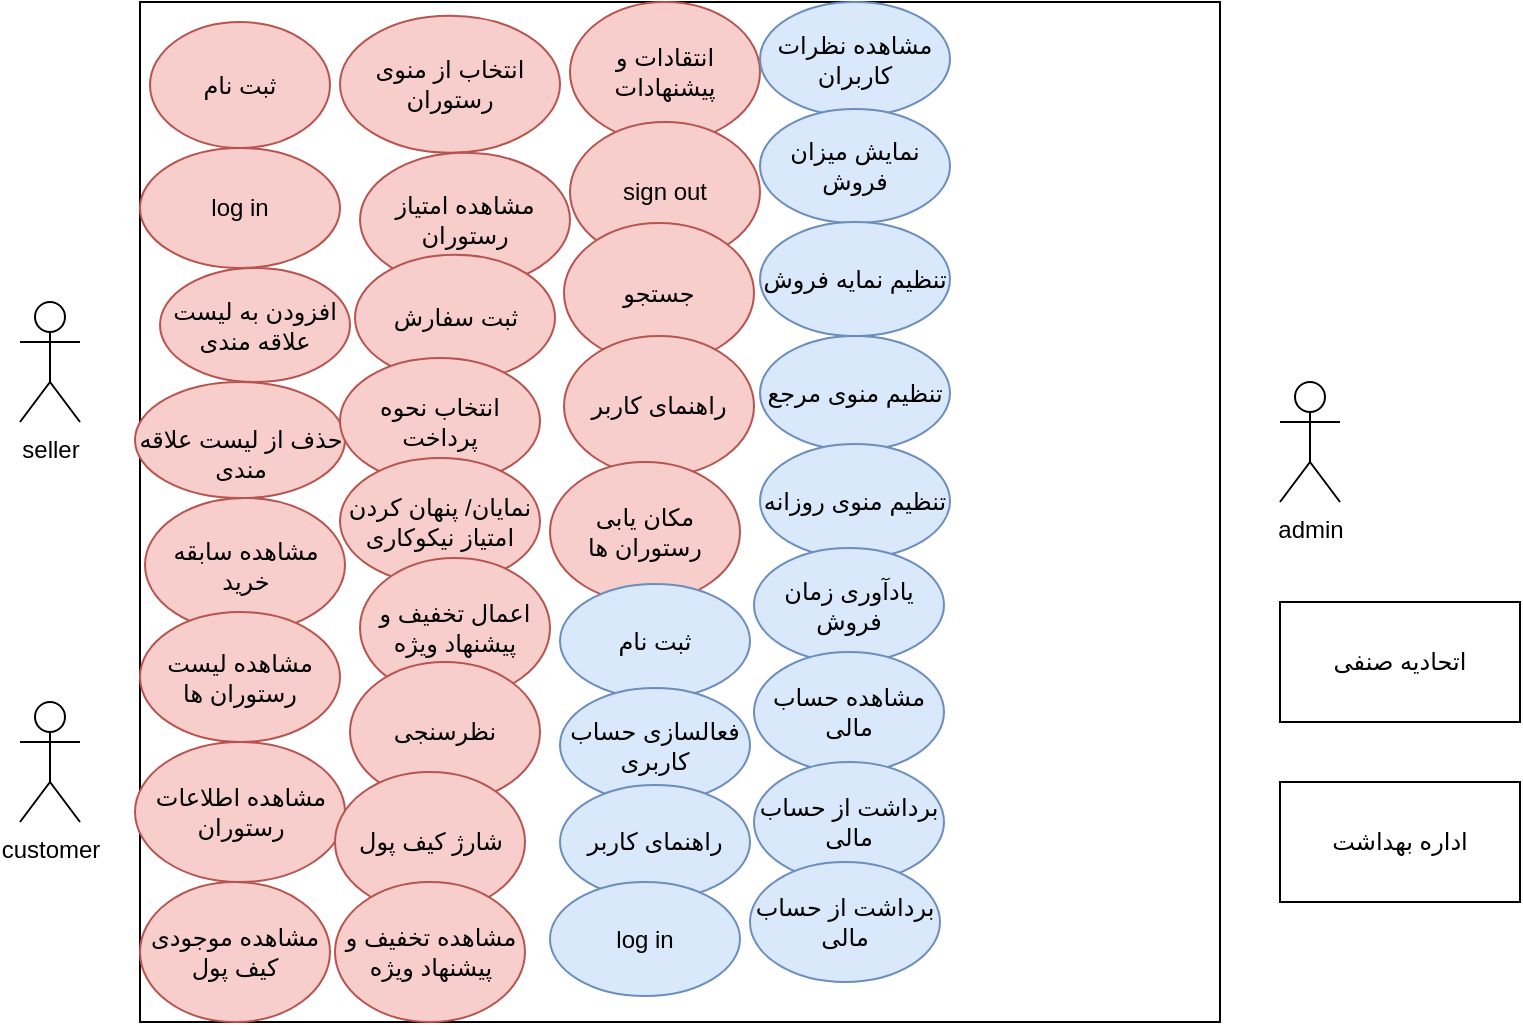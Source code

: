 <mxfile version="13.10.2" type="github">
  <diagram name="Page-1" id="e7e014a7-5840-1c2e-5031-d8a46d1fe8dd">
    <mxGraphModel dx="1038" dy="547" grid="1" gridSize="10" guides="1" tooltips="1" connect="1" arrows="1" fold="1" page="1" pageScale="1" pageWidth="1169" pageHeight="826" background="#ffffff" math="0" shadow="0">
      <root>
        <mxCell id="0" />
        <mxCell id="1" parent="0" />
        <mxCell id="Ti_cdP-LwR2GLxK3Q5Qu-41" value="" style="rounded=0;whiteSpace=wrap;html=1;" parent="1" vertex="1">
          <mxGeometry x="290" y="150" width="540" height="510" as="geometry" />
        </mxCell>
        <mxCell id="Ti_cdP-LwR2GLxK3Q5Qu-43" value="customer" style="shape=umlActor;verticalLabelPosition=bottom;verticalAlign=top;html=1;outlineConnect=0;" parent="1" vertex="1">
          <mxGeometry x="230" y="500" width="30" height="60" as="geometry" />
        </mxCell>
        <mxCell id="rXxGUh9YkXs_mze31AUG-1" value="ثبت نام" style="ellipse;whiteSpace=wrap;html=1;fillColor=#f8cecc;strokeColor=#b85450;" parent="1" vertex="1">
          <mxGeometry x="295" y="160" width="90" height="63" as="geometry" />
        </mxCell>
        <mxCell id="Ti_cdP-LwR2GLxK3Q5Qu-42" value="seller" style="shape=umlActor;verticalLabelPosition=bottom;verticalAlign=top;html=1;outlineConnect=0;" parent="1" vertex="1">
          <mxGeometry x="230" y="300" width="30" height="60" as="geometry" />
        </mxCell>
        <mxCell id="rXxGUh9YkXs_mze31AUG-5" value="admin" style="shape=umlActor;verticalLabelPosition=bottom;verticalAlign=top;html=1;outlineConnect=0;" parent="1" vertex="1">
          <mxGeometry x="860" y="340" width="30" height="60" as="geometry" />
        </mxCell>
        <mxCell id="Jm9gUiOZweeL1IYtcXkK-2" value="log in" style="ellipse;whiteSpace=wrap;html=1;fillColor=#f8cecc;strokeColor=#b85450;" parent="1" vertex="1">
          <mxGeometry x="290" y="223" width="100" height="60" as="geometry" />
        </mxCell>
        <mxCell id="oFaBCXIpXnut_KhmdDa9-1" value="افزودن به لیست علاقه مندی" style="ellipse;whiteSpace=wrap;html=1;fillColor=#f8cecc;strokeColor=#b85450;" vertex="1" parent="1">
          <mxGeometry x="300" y="283" width="95" height="57" as="geometry" />
        </mxCell>
        <mxCell id="oFaBCXIpXnut_KhmdDa9-2" value="&lt;br&gt;حذف از لیست علاقه مندی" style="ellipse;whiteSpace=wrap;html=1;fillColor=#f8cecc;strokeColor=#b85450;" vertex="1" parent="1">
          <mxGeometry x="287.5" y="340" width="105" height="58" as="geometry" />
        </mxCell>
        <mxCell id="oFaBCXIpXnut_KhmdDa9-3" value="مشاهده سابقه خرید" style="ellipse;whiteSpace=wrap;html=1;fillColor=#f8cecc;strokeColor=#b85450;" vertex="1" parent="1">
          <mxGeometry x="292.5" y="398" width="100" height="67" as="geometry" />
        </mxCell>
        <mxCell id="oFaBCXIpXnut_KhmdDa9-5" value="اتحادیه صنفی" style="rounded=0;whiteSpace=wrap;html=1;" vertex="1" parent="1">
          <mxGeometry x="860" y="450" width="120" height="60" as="geometry" />
        </mxCell>
        <mxCell id="oFaBCXIpXnut_KhmdDa9-6" value="اداره بهداشت" style="rounded=0;whiteSpace=wrap;html=1;" vertex="1" parent="1">
          <mxGeometry x="860" y="540" width="120" height="60" as="geometry" />
        </mxCell>
        <mxCell id="oFaBCXIpXnut_KhmdDa9-7" value="مشاهده لیست رستوران ها" style="ellipse;whiteSpace=wrap;html=1;fillColor=#f8cecc;strokeColor=#b85450;" vertex="1" parent="1">
          <mxGeometry x="290" y="455" width="100" height="65" as="geometry" />
        </mxCell>
        <mxCell id="oFaBCXIpXnut_KhmdDa9-8" value="مشاهده اطلاعات رستوران" style="ellipse;whiteSpace=wrap;html=1;fillColor=#f8cecc;strokeColor=#b85450;" vertex="1" parent="1">
          <mxGeometry x="287.5" y="520" width="105" height="70" as="geometry" />
        </mxCell>
        <mxCell id="oFaBCXIpXnut_KhmdDa9-9" style="edgeStyle=orthogonalEdgeStyle;rounded=0;orthogonalLoop=1;jettySize=auto;html=1;exitX=0.5;exitY=1;exitDx=0;exitDy=0;" edge="1" parent="1" source="oFaBCXIpXnut_KhmdDa9-7" target="oFaBCXIpXnut_KhmdDa9-7">
          <mxGeometry relative="1" as="geometry" />
        </mxCell>
        <mxCell id="oFaBCXIpXnut_KhmdDa9-10" value="انتخاب از منوی رستوران" style="ellipse;whiteSpace=wrap;html=1;fillColor=#f8cecc;strokeColor=#b85450;" vertex="1" parent="1">
          <mxGeometry x="390" y="156.88" width="110" height="68.5" as="geometry" />
        </mxCell>
        <mxCell id="oFaBCXIpXnut_KhmdDa9-11" value="مشاهده امتیاز رستوران" style="ellipse;whiteSpace=wrap;html=1;fillColor=#f8cecc;strokeColor=#b85450;" vertex="1" parent="1">
          <mxGeometry x="400" y="225.38" width="105" height="67" as="geometry" />
        </mxCell>
        <mxCell id="oFaBCXIpXnut_KhmdDa9-12" value="ثبت سفارش" style="ellipse;whiteSpace=wrap;html=1;fillColor=#f8cecc;strokeColor=#b85450;" vertex="1" parent="1">
          <mxGeometry x="397.5" y="276.38" width="100" height="63" as="geometry" />
        </mxCell>
        <mxCell id="oFaBCXIpXnut_KhmdDa9-13" value="انتخاب نحوه پرداخت" style="ellipse;whiteSpace=wrap;html=1;fillColor=#f8cecc;strokeColor=#b85450;" vertex="1" parent="1">
          <mxGeometry x="390" y="328" width="100" height="63" as="geometry" />
        </mxCell>
        <mxCell id="oFaBCXIpXnut_KhmdDa9-14" value="&lt;div&gt;نمایان/ پنهان کردن &lt;br&gt;&lt;/div&gt;&lt;div&gt;امتیاز نیکوکاری&lt;br&gt;&lt;/div&gt;" style="ellipse;whiteSpace=wrap;html=1;fillColor=#f8cecc;strokeColor=#b85450;" vertex="1" parent="1">
          <mxGeometry x="390" y="378" width="100" height="63" as="geometry" />
        </mxCell>
        <mxCell id="oFaBCXIpXnut_KhmdDa9-15" value="اعمال تخفیف و پیشنهاد ویژه" style="ellipse;whiteSpace=wrap;html=1;fillColor=#f8cecc;strokeColor=#b85450;" vertex="1" parent="1">
          <mxGeometry x="400" y="428" width="95" height="70" as="geometry" />
        </mxCell>
        <mxCell id="oFaBCXIpXnut_KhmdDa9-16" value="نظرسنجی" style="ellipse;whiteSpace=wrap;html=1;fillColor=#f8cecc;strokeColor=#b85450;" vertex="1" parent="1">
          <mxGeometry x="395" y="480" width="95" height="70" as="geometry" />
        </mxCell>
        <mxCell id="oFaBCXIpXnut_KhmdDa9-17" value="مشاهده موجودی کیف پول" style="ellipse;whiteSpace=wrap;html=1;fillColor=#f8cecc;strokeColor=#b85450;" vertex="1" parent="1">
          <mxGeometry x="290" y="590" width="95" height="70" as="geometry" />
        </mxCell>
        <mxCell id="oFaBCXIpXnut_KhmdDa9-18" value="شارژ کیف پول" style="ellipse;whiteSpace=wrap;html=1;fillColor=#f8cecc;strokeColor=#b85450;" vertex="1" parent="1">
          <mxGeometry x="387.5" y="535" width="95" height="70" as="geometry" />
        </mxCell>
        <mxCell id="oFaBCXIpXnut_KhmdDa9-19" value="انتقادات و پیشنهادات" style="ellipse;whiteSpace=wrap;html=1;fillColor=#f8cecc;strokeColor=#b85450;" vertex="1" parent="1">
          <mxGeometry x="505" y="150" width="95" height="70" as="geometry" />
        </mxCell>
        <mxCell id="oFaBCXIpXnut_KhmdDa9-20" value="sign out" style="ellipse;whiteSpace=wrap;html=1;fillColor=#f8cecc;strokeColor=#b85450;" vertex="1" parent="1">
          <mxGeometry x="505" y="210" width="95" height="70" as="geometry" />
        </mxCell>
        <mxCell id="oFaBCXIpXnut_KhmdDa9-21" value="جستجو" style="ellipse;whiteSpace=wrap;html=1;fillColor=#f8cecc;strokeColor=#b85450;" vertex="1" parent="1">
          <mxGeometry x="502" y="260.5" width="95" height="70" as="geometry" />
        </mxCell>
        <mxCell id="oFaBCXIpXnut_KhmdDa9-22" value="راهنمای کاربر" style="ellipse;whiteSpace=wrap;html=1;fillColor=#f8cecc;strokeColor=#b85450;" vertex="1" parent="1">
          <mxGeometry x="502" y="317" width="95" height="70" as="geometry" />
        </mxCell>
        <mxCell id="oFaBCXIpXnut_KhmdDa9-23" value="مکان یابی رستوران ها" style="ellipse;whiteSpace=wrap;html=1;fillColor=#f8cecc;strokeColor=#b85450;" vertex="1" parent="1">
          <mxGeometry x="495" y="380" width="95" height="70" as="geometry" />
        </mxCell>
        <mxCell id="oFaBCXIpXnut_KhmdDa9-24" value="مشاهده تخفیف و پیشنهاد ویژه" style="ellipse;whiteSpace=wrap;html=1;fillColor=#f8cecc;strokeColor=#b85450;" vertex="1" parent="1">
          <mxGeometry x="387.5" y="590" width="95" height="70" as="geometry" />
        </mxCell>
        <mxCell id="oFaBCXIpXnut_KhmdDa9-25" value="ثبت نام" style="ellipse;whiteSpace=wrap;html=1;fillColor=#dae8fc;strokeColor=#6c8ebf;" vertex="1" parent="1">
          <mxGeometry x="500" y="441" width="95" height="57" as="geometry" />
        </mxCell>
        <mxCell id="oFaBCXIpXnut_KhmdDa9-26" value="فعالسازی حساب کاربری" style="ellipse;whiteSpace=wrap;html=1;fillColor=#dae8fc;strokeColor=#6c8ebf;" vertex="1" parent="1">
          <mxGeometry x="500" y="493" width="95" height="57" as="geometry" />
        </mxCell>
        <mxCell id="oFaBCXIpXnut_KhmdDa9-27" value="راهنمای کاربر" style="ellipse;whiteSpace=wrap;html=1;fillColor=#dae8fc;strokeColor=#6c8ebf;" vertex="1" parent="1">
          <mxGeometry x="500" y="541.5" width="95" height="57" as="geometry" />
        </mxCell>
        <mxCell id="oFaBCXIpXnut_KhmdDa9-28" value="log in" style="ellipse;whiteSpace=wrap;html=1;fillColor=#dae8fc;strokeColor=#6c8ebf;" vertex="1" parent="1">
          <mxGeometry x="495" y="590" width="95" height="57" as="geometry" />
        </mxCell>
        <mxCell id="oFaBCXIpXnut_KhmdDa9-29" value="مشاهده نظرات کاربران" style="ellipse;whiteSpace=wrap;html=1;fillColor=#dae8fc;strokeColor=#6c8ebf;" vertex="1" parent="1">
          <mxGeometry x="600" y="150" width="95" height="57" as="geometry" />
        </mxCell>
        <mxCell id="oFaBCXIpXnut_KhmdDa9-30" value="نمایش میزان فروش" style="ellipse;whiteSpace=wrap;html=1;fillColor=#dae8fc;strokeColor=#6c8ebf;" vertex="1" parent="1">
          <mxGeometry x="600" y="203.5" width="95" height="57" as="geometry" />
        </mxCell>
        <mxCell id="oFaBCXIpXnut_KhmdDa9-31" value="تنظیم نمایه فروش" style="ellipse;whiteSpace=wrap;html=1;fillColor=#dae8fc;strokeColor=#6c8ebf;" vertex="1" parent="1">
          <mxGeometry x="600" y="260" width="95" height="57" as="geometry" />
        </mxCell>
        <mxCell id="oFaBCXIpXnut_KhmdDa9-32" value="تنظیم منوی مرجع" style="ellipse;whiteSpace=wrap;html=1;fillColor=#dae8fc;strokeColor=#6c8ebf;" vertex="1" parent="1">
          <mxGeometry x="600" y="317" width="95" height="57" as="geometry" />
        </mxCell>
        <mxCell id="oFaBCXIpXnut_KhmdDa9-33" value="تنظیم منوی روزانه" style="ellipse;whiteSpace=wrap;html=1;fillColor=#dae8fc;strokeColor=#6c8ebf;" vertex="1" parent="1">
          <mxGeometry x="600" y="371" width="95" height="57" as="geometry" />
        </mxCell>
        <mxCell id="oFaBCXIpXnut_KhmdDa9-34" value="یادآوری زمان فروش" style="ellipse;whiteSpace=wrap;html=1;fillColor=#dae8fc;strokeColor=#6c8ebf;" vertex="1" parent="1">
          <mxGeometry x="597" y="423" width="95" height="57" as="geometry" />
        </mxCell>
        <mxCell id="oFaBCXIpXnut_KhmdDa9-35" value="مشاهده حساب مالی" style="ellipse;whiteSpace=wrap;html=1;fillColor=#dae8fc;strokeColor=#6c8ebf;" vertex="1" parent="1">
          <mxGeometry x="597" y="475" width="95" height="60" as="geometry" />
        </mxCell>
        <mxCell id="oFaBCXIpXnut_KhmdDa9-36" value="برداشت از حساب مالی" style="ellipse;whiteSpace=wrap;html=1;fillColor=#dae8fc;strokeColor=#6c8ebf;" vertex="1" parent="1">
          <mxGeometry x="597" y="530" width="95" height="60" as="geometry" />
        </mxCell>
        <mxCell id="oFaBCXIpXnut_KhmdDa9-37" value="برداشت از حساب مالی" style="ellipse;whiteSpace=wrap;html=1;fillColor=#dae8fc;strokeColor=#6c8ebf;" vertex="1" parent="1">
          <mxGeometry x="595" y="580" width="95" height="60" as="geometry" />
        </mxCell>
      </root>
    </mxGraphModel>
  </diagram>
</mxfile>
